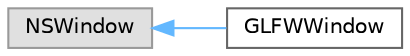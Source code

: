 digraph "Graphical Class Hierarchy"
{
 // LATEX_PDF_SIZE
  bgcolor="transparent";
  edge [fontname=Helvetica,fontsize=10,labelfontname=Helvetica,labelfontsize=10];
  node [fontname=Helvetica,fontsize=10,shape=box,height=0.2,width=0.4];
  rankdir="LR";
  Node0 [id="Node000000",label="NSWindow",height=0.2,width=0.4,color="grey60", fillcolor="#E0E0E0", style="filled",tooltip=" "];
  Node0 -> Node1 [id="edge306_Node000000_Node000001",dir="back",color="steelblue1",style="solid",tooltip=" "];
  Node1 [id="Node000001",label="GLFWWindow",height=0.2,width=0.4,color="grey40", fillcolor="white", style="filled",URL="$interface_g_l_f_w_window.html",tooltip=" "];
}
